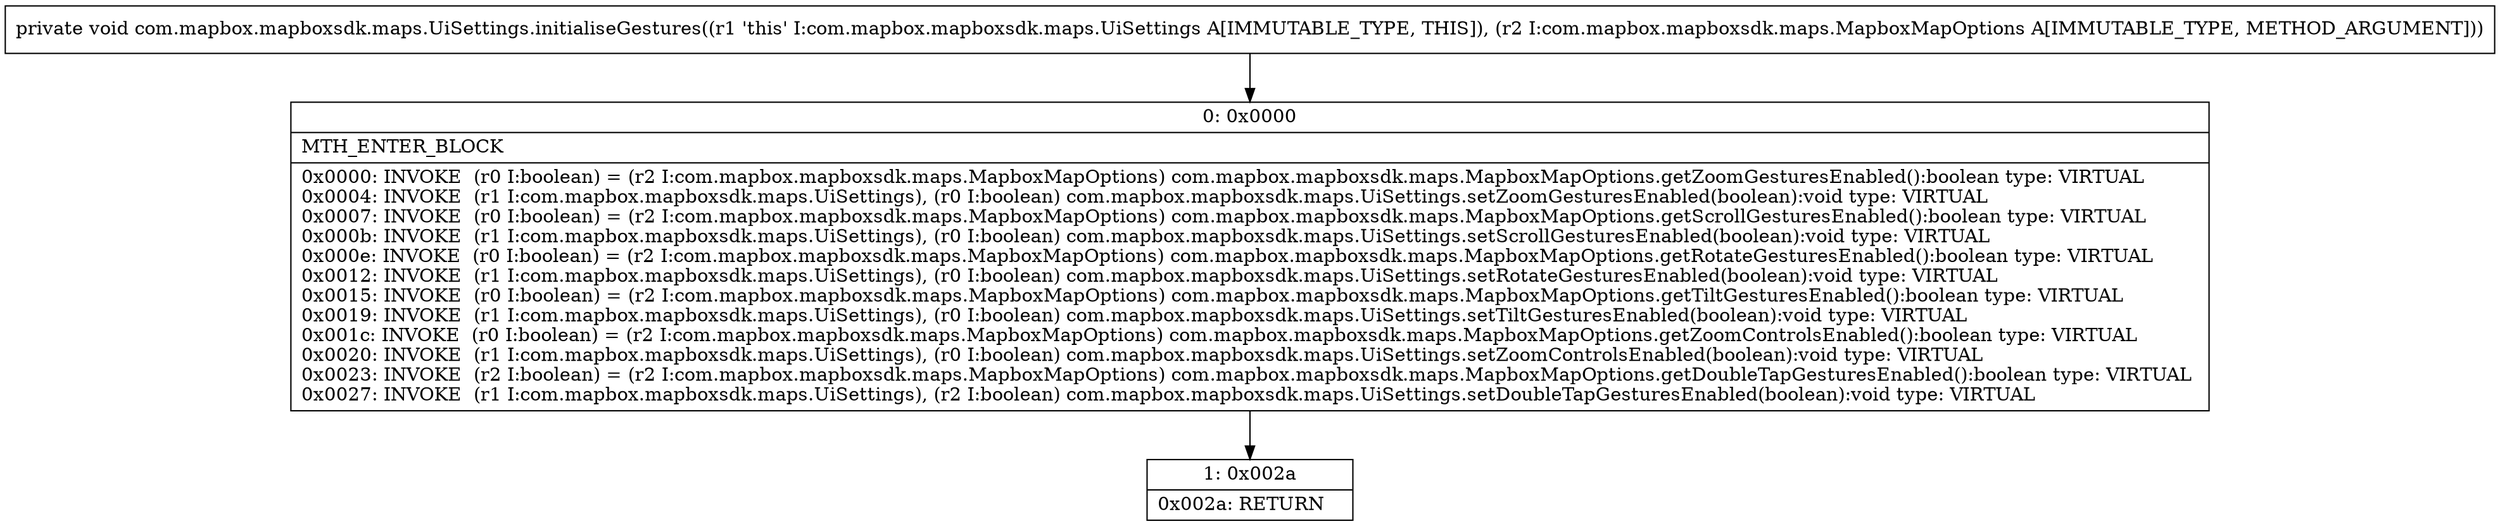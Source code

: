 digraph "CFG forcom.mapbox.mapboxsdk.maps.UiSettings.initialiseGestures(Lcom\/mapbox\/mapboxsdk\/maps\/MapboxMapOptions;)V" {
Node_0 [shape=record,label="{0\:\ 0x0000|MTH_ENTER_BLOCK\l|0x0000: INVOKE  (r0 I:boolean) = (r2 I:com.mapbox.mapboxsdk.maps.MapboxMapOptions) com.mapbox.mapboxsdk.maps.MapboxMapOptions.getZoomGesturesEnabled():boolean type: VIRTUAL \l0x0004: INVOKE  (r1 I:com.mapbox.mapboxsdk.maps.UiSettings), (r0 I:boolean) com.mapbox.mapboxsdk.maps.UiSettings.setZoomGesturesEnabled(boolean):void type: VIRTUAL \l0x0007: INVOKE  (r0 I:boolean) = (r2 I:com.mapbox.mapboxsdk.maps.MapboxMapOptions) com.mapbox.mapboxsdk.maps.MapboxMapOptions.getScrollGesturesEnabled():boolean type: VIRTUAL \l0x000b: INVOKE  (r1 I:com.mapbox.mapboxsdk.maps.UiSettings), (r0 I:boolean) com.mapbox.mapboxsdk.maps.UiSettings.setScrollGesturesEnabled(boolean):void type: VIRTUAL \l0x000e: INVOKE  (r0 I:boolean) = (r2 I:com.mapbox.mapboxsdk.maps.MapboxMapOptions) com.mapbox.mapboxsdk.maps.MapboxMapOptions.getRotateGesturesEnabled():boolean type: VIRTUAL \l0x0012: INVOKE  (r1 I:com.mapbox.mapboxsdk.maps.UiSettings), (r0 I:boolean) com.mapbox.mapboxsdk.maps.UiSettings.setRotateGesturesEnabled(boolean):void type: VIRTUAL \l0x0015: INVOKE  (r0 I:boolean) = (r2 I:com.mapbox.mapboxsdk.maps.MapboxMapOptions) com.mapbox.mapboxsdk.maps.MapboxMapOptions.getTiltGesturesEnabled():boolean type: VIRTUAL \l0x0019: INVOKE  (r1 I:com.mapbox.mapboxsdk.maps.UiSettings), (r0 I:boolean) com.mapbox.mapboxsdk.maps.UiSettings.setTiltGesturesEnabled(boolean):void type: VIRTUAL \l0x001c: INVOKE  (r0 I:boolean) = (r2 I:com.mapbox.mapboxsdk.maps.MapboxMapOptions) com.mapbox.mapboxsdk.maps.MapboxMapOptions.getZoomControlsEnabled():boolean type: VIRTUAL \l0x0020: INVOKE  (r1 I:com.mapbox.mapboxsdk.maps.UiSettings), (r0 I:boolean) com.mapbox.mapboxsdk.maps.UiSettings.setZoomControlsEnabled(boolean):void type: VIRTUAL \l0x0023: INVOKE  (r2 I:boolean) = (r2 I:com.mapbox.mapboxsdk.maps.MapboxMapOptions) com.mapbox.mapboxsdk.maps.MapboxMapOptions.getDoubleTapGesturesEnabled():boolean type: VIRTUAL \l0x0027: INVOKE  (r1 I:com.mapbox.mapboxsdk.maps.UiSettings), (r2 I:boolean) com.mapbox.mapboxsdk.maps.UiSettings.setDoubleTapGesturesEnabled(boolean):void type: VIRTUAL \l}"];
Node_1 [shape=record,label="{1\:\ 0x002a|0x002a: RETURN   \l}"];
MethodNode[shape=record,label="{private void com.mapbox.mapboxsdk.maps.UiSettings.initialiseGestures((r1 'this' I:com.mapbox.mapboxsdk.maps.UiSettings A[IMMUTABLE_TYPE, THIS]), (r2 I:com.mapbox.mapboxsdk.maps.MapboxMapOptions A[IMMUTABLE_TYPE, METHOD_ARGUMENT])) }"];
MethodNode -> Node_0;
Node_0 -> Node_1;
}

